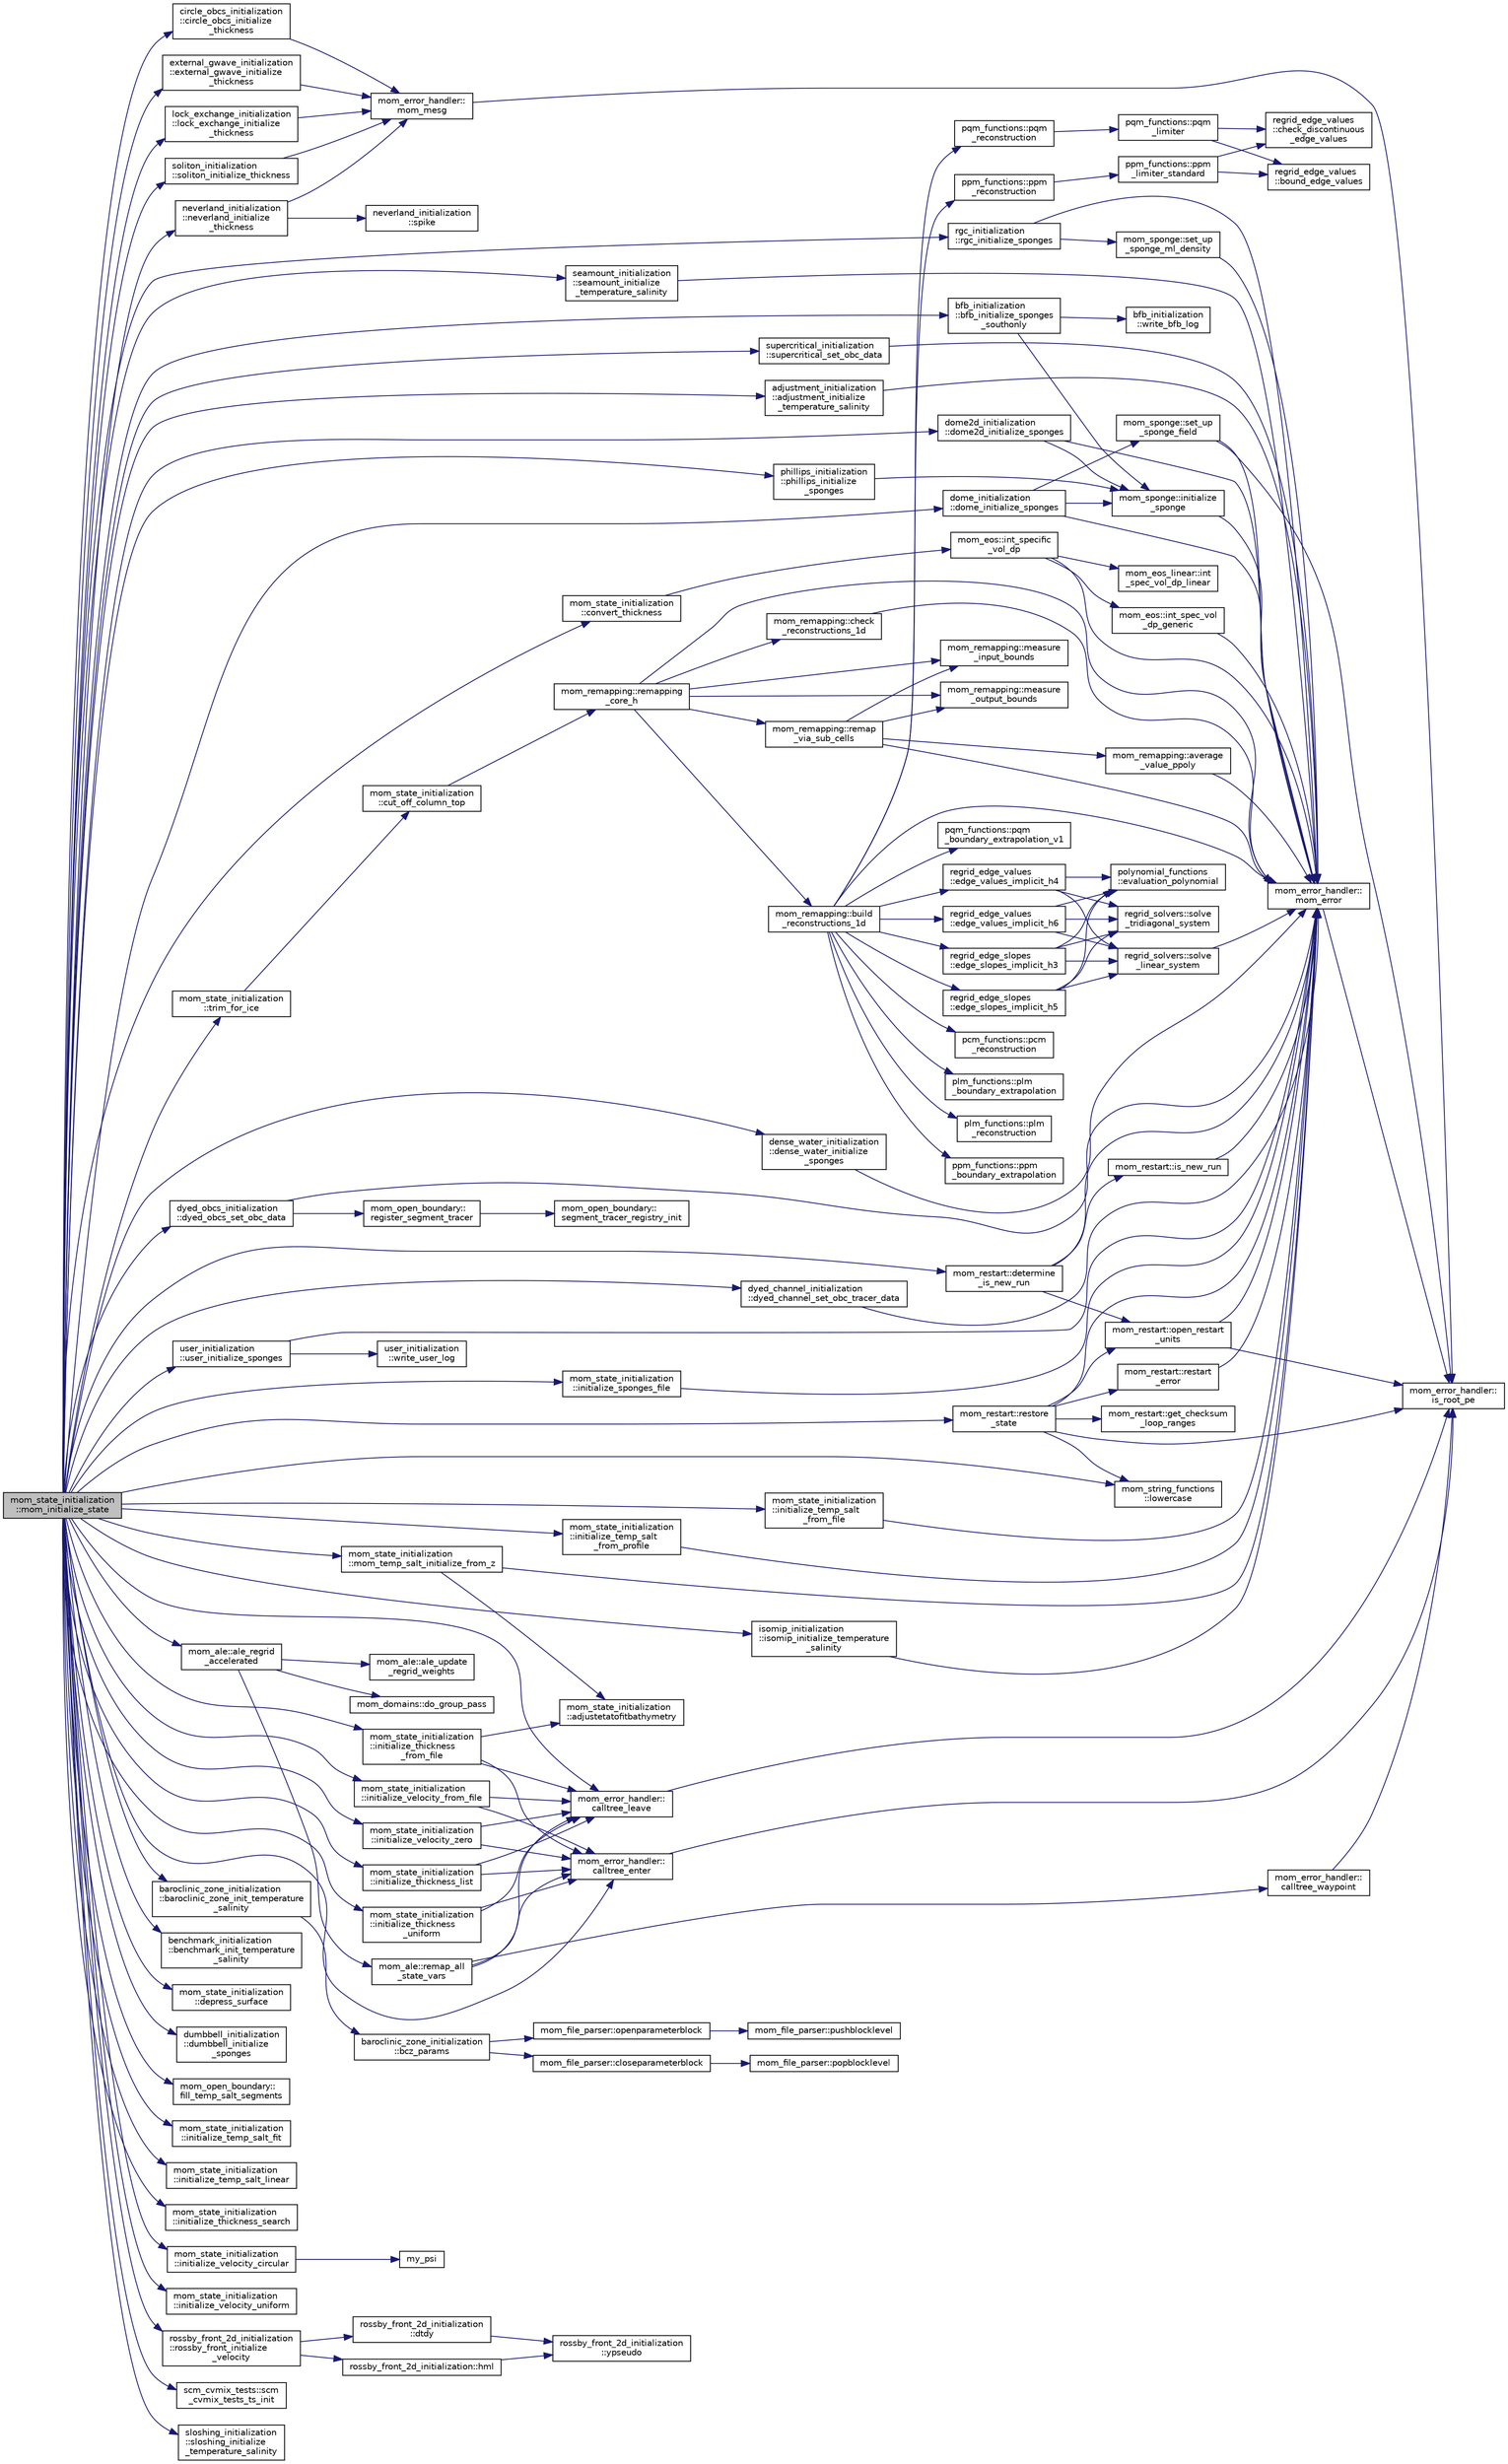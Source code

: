 digraph "mom_state_initialization::mom_initialize_state"
{
 // INTERACTIVE_SVG=YES
 // LATEX_PDF_SIZE
  edge [fontname="Helvetica",fontsize="10",labelfontname="Helvetica",labelfontsize="10"];
  node [fontname="Helvetica",fontsize="10",shape=record];
  rankdir="LR";
  Node1 [label="mom_state_initialization\l::mom_initialize_state",height=0.2,width=0.4,color="black", fillcolor="grey75", style="filled", fontcolor="black",tooltip="Initialize temporally evolving fields, either as initial conditions or by reading them from a restart..."];
  Node1 -> Node2 [color="midnightblue",fontsize="10",style="solid",fontname="Helvetica"];
  Node2 [label="adjustment_initialization\l::adjustment_initialize\l_temperature_salinity",height=0.2,width=0.4,color="black", fillcolor="white", style="filled",URL="$namespaceadjustment__initialization.html#ae0c61c50817df8ce7297d2b6904a5b10",tooltip="Initialization of temperature and salinity in the adjustment test case."];
  Node2 -> Node3 [color="midnightblue",fontsize="10",style="solid",fontname="Helvetica"];
  Node3 [label="mom_error_handler::\lmom_error",height=0.2,width=0.4,color="black", fillcolor="white", style="filled",URL="$namespacemom__error__handler.html#a460cfb79a06c29fc249952c2a3710d67",tooltip="This provides a convenient interface for writing an mpp_error message with run-time filter based on a..."];
  Node3 -> Node4 [color="midnightblue",fontsize="10",style="solid",fontname="Helvetica"];
  Node4 [label="mom_error_handler::\lis_root_pe",height=0.2,width=0.4,color="black", fillcolor="white", style="filled",URL="$namespacemom__error__handler.html#ad5f00a53059c72fe2332d1436c80ca71",tooltip="This returns .true. if the current PE is the root PE."];
  Node1 -> Node5 [color="midnightblue",fontsize="10",style="solid",fontname="Helvetica"];
  Node5 [label="mom_ale::ale_regrid\l_accelerated",height=0.2,width=0.4,color="black", fillcolor="white", style="filled",URL="$namespacemom__ale.html#aaa82975639f59d30c233567cd9ef19c7",tooltip="For a state-based coordinate, accelerate the process of regridding by repeatedly applying the grid ca..."];
  Node5 -> Node6 [color="midnightblue",fontsize="10",style="solid",fontname="Helvetica"];
  Node6 [label="mom_ale::ale_update\l_regrid_weights",height=0.2,width=0.4,color="black", fillcolor="white", style="filled",URL="$namespacemom__ale.html#aa892ad9bccb3137ea1f662b317be2611",tooltip="Updates the weights for time filtering the new grid generated in regridding."];
  Node5 -> Node7 [color="midnightblue",fontsize="10",style="solid",fontname="Helvetica"];
  Node7 [label="mom_domains::do_group_pass",height=0.2,width=0.4,color="black", fillcolor="white", style="filled",URL="$namespacemom__domains.html#aac3bc012a8c214cbd73bb00668ff165e",tooltip="do_group_pass carries out a group halo update."];
  Node5 -> Node8 [color="midnightblue",fontsize="10",style="solid",fontname="Helvetica"];
  Node8 [label="mom_ale::remap_all\l_state_vars",height=0.2,width=0.4,color="black", fillcolor="white", style="filled",URL="$namespacemom__ale.html#af95685cdfb7505b09300795da2336dbe",tooltip="This routine takes care of remapping all variable between the old and the new grids...."];
  Node8 -> Node9 [color="midnightblue",fontsize="10",style="solid",fontname="Helvetica"];
  Node9 [label="mom_error_handler::\lcalltree_enter",height=0.2,width=0.4,color="black", fillcolor="white", style="filled",URL="$namespacemom__error__handler.html#a9cda07a87815f0e5594066162b4345c3",tooltip="Writes a message about entering a subroutine if call tree reporting is active."];
  Node9 -> Node4 [color="midnightblue",fontsize="10",style="solid",fontname="Helvetica"];
  Node8 -> Node10 [color="midnightblue",fontsize="10",style="solid",fontname="Helvetica"];
  Node10 [label="mom_error_handler::\lcalltree_leave",height=0.2,width=0.4,color="black", fillcolor="white", style="filled",URL="$namespacemom__error__handler.html#a88ea67781e2ed9b73ab7eac8ea5e8578",tooltip="Writes a message about leaving a subroutine if call tree reporting is active."];
  Node10 -> Node4 [color="midnightblue",fontsize="10",style="solid",fontname="Helvetica"];
  Node8 -> Node11 [color="midnightblue",fontsize="10",style="solid",fontname="Helvetica"];
  Node11 [label="mom_error_handler::\lcalltree_waypoint",height=0.2,width=0.4,color="black", fillcolor="white", style="filled",URL="$namespacemom__error__handler.html#a34a02e601a60f03cb97a72fe25a32853",tooltip="Writes a message about reaching a milestone if call tree reporting is active."];
  Node11 -> Node4 [color="midnightblue",fontsize="10",style="solid",fontname="Helvetica"];
  Node1 -> Node12 [color="midnightblue",fontsize="10",style="solid",fontname="Helvetica"];
  Node12 [label="baroclinic_zone_initialization\l::baroclinic_zone_init_temperature\l_salinity",height=0.2,width=0.4,color="black", fillcolor="white", style="filled",URL="$namespacebaroclinic__zone__initialization.html#a00eea273e33b70e67bc8df9a5e2b8793",tooltip="Initialization of temperature and salinity with the baroclinic zone initial conditions."];
  Node12 -> Node13 [color="midnightblue",fontsize="10",style="solid",fontname="Helvetica"];
  Node13 [label="baroclinic_zone_initialization\l::bcz_params",height=0.2,width=0.4,color="black", fillcolor="white", style="filled",URL="$namespacebaroclinic__zone__initialization.html#ae61a49364522c0a98058b170932974dc",tooltip="Reads the parameters unique to this module."];
  Node13 -> Node14 [color="midnightblue",fontsize="10",style="solid",fontname="Helvetica"];
  Node14 [label="mom_file_parser::closeparameterblock",height=0.2,width=0.4,color="black", fillcolor="white", style="filled",URL="$namespacemom__file__parser.html#a0d01b9a66f5ac12b657c00f1295351bb",tooltip="Remove the lowest level of recursion from the active block name."];
  Node14 -> Node15 [color="midnightblue",fontsize="10",style="solid",fontname="Helvetica"];
  Node15 [label="mom_file_parser::popblocklevel",height=0.2,width=0.4,color="black", fillcolor="white", style="filled",URL="$namespacemom__file__parser.html#a73b11b969d303b1fc0ba5235c812fd05",tooltip="Truncates block name (shallower level of parameter block)"];
  Node13 -> Node16 [color="midnightblue",fontsize="10",style="solid",fontname="Helvetica"];
  Node16 [label="mom_file_parser::openparameterblock",height=0.2,width=0.4,color="black", fillcolor="white", style="filled",URL="$namespacemom__file__parser.html#a363628fcd8540de780ebeacf24012229",tooltip="Tags blockName onto the end of the active parameter block name."];
  Node16 -> Node17 [color="midnightblue",fontsize="10",style="solid",fontname="Helvetica"];
  Node17 [label="mom_file_parser::pushblocklevel",height=0.2,width=0.4,color="black", fillcolor="white", style="filled",URL="$namespacemom__file__parser.html#a58777b0faf747d59a793b4e238919dc6",tooltip="Extends block name (deeper level of parameter block)"];
  Node1 -> Node18 [color="midnightblue",fontsize="10",style="solid",fontname="Helvetica"];
  Node18 [label="benchmark_initialization\l::benchmark_init_temperature\l_salinity",height=0.2,width=0.4,color="black", fillcolor="white", style="filled",URL="$namespacebenchmark__initialization.html#a4a39d2e2cd61ba51e98a05369d7461fd",tooltip="Initializes layer temperatures and salinities for benchmark."];
  Node1 -> Node19 [color="midnightblue",fontsize="10",style="solid",fontname="Helvetica"];
  Node19 [label="bfb_initialization\l::bfb_initialize_sponges\l_southonly",height=0.2,width=0.4,color="black", fillcolor="white", style="filled",URL="$namespacebfb__initialization.html#af1bf4c8e60817f03359d3fd31aab5a90",tooltip="This subroutine sets up the sponges for the southern bouundary of the domain. Maximum damping occurs ..."];
  Node19 -> Node20 [color="midnightblue",fontsize="10",style="solid",fontname="Helvetica"];
  Node20 [label="mom_sponge::initialize\l_sponge",height=0.2,width=0.4,color="black", fillcolor="white", style="filled",URL="$namespacemom__sponge.html#a2c3c6a03d98c13221031af667b42428d",tooltip="This subroutine determines the number of points which are within sponges in this computational domain..."];
  Node20 -> Node3 [color="midnightblue",fontsize="10",style="solid",fontname="Helvetica"];
  Node19 -> Node21 [color="midnightblue",fontsize="10",style="solid",fontname="Helvetica"];
  Node21 [label="bfb_initialization\l::write_bfb_log",height=0.2,width=0.4,color="black", fillcolor="white", style="filled",URL="$namespacebfb__initialization.html#acf4641a95e7aa3b9953db2b04a627c97",tooltip="Write output about the parameter values being used."];
  Node1 -> Node9 [color="midnightblue",fontsize="10",style="solid",fontname="Helvetica"];
  Node1 -> Node10 [color="midnightblue",fontsize="10",style="solid",fontname="Helvetica"];
  Node1 -> Node22 [color="midnightblue",fontsize="10",style="solid",fontname="Helvetica"];
  Node22 [label="circle_obcs_initialization\l::circle_obcs_initialize\l_thickness",height=0.2,width=0.4,color="black", fillcolor="white", style="filled",URL="$namespacecircle__obcs__initialization.html#a2951fe882c40d4cfa45b299b10919101",tooltip="This subroutine initializes layer thicknesses for the circle_obcs experiment."];
  Node22 -> Node23 [color="midnightblue",fontsize="10",style="solid",fontname="Helvetica"];
  Node23 [label="mom_error_handler::\lmom_mesg",height=0.2,width=0.4,color="black", fillcolor="white", style="filled",URL="$namespacemom__error__handler.html#a1c462df7b61f1296407b4af51dfeceab",tooltip="This provides a convenient interface for writing an informative comment."];
  Node23 -> Node4 [color="midnightblue",fontsize="10",style="solid",fontname="Helvetica"];
  Node1 -> Node24 [color="midnightblue",fontsize="10",style="solid",fontname="Helvetica"];
  Node24 [label="mom_state_initialization\l::convert_thickness",height=0.2,width=0.4,color="black", fillcolor="white", style="filled",URL="$namespacemom__state__initialization.html#a9b4e1b8c587fb11f1ec78e7e30215913",tooltip="Converts thickness from geometric to pressure units."];
  Node24 -> Node25 [color="midnightblue",fontsize="10",style="solid",fontname="Helvetica"];
  Node25 [label="mom_eos::int_specific\l_vol_dp",height=0.2,width=0.4,color="black", fillcolor="white", style="filled",URL="$namespacemom__eos.html#a792633967cd29eb6155762b557f35959",tooltip="Calls the appropriate subroutine to alculate analytical and nearly-analytical integrals in pressure a..."];
  Node25 -> Node26 [color="midnightblue",fontsize="10",style="solid",fontname="Helvetica"];
  Node26 [label="mom_eos::int_spec_vol\l_dp_generic",height=0.2,width=0.4,color="black", fillcolor="white", style="filled",URL="$namespacemom__eos.html#a4f39721f1e17a9a94c5eba3e8fcf0fa3",tooltip="This subroutine calculates integrals of specific volume anomalies in pressure across layers,..."];
  Node26 -> Node3 [color="midnightblue",fontsize="10",style="solid",fontname="Helvetica"];
  Node25 -> Node27 [color="midnightblue",fontsize="10",style="solid",fontname="Helvetica"];
  Node27 [label="mom_eos_linear::int\l_spec_vol_dp_linear",height=0.2,width=0.4,color="black", fillcolor="white", style="filled",URL="$namespacemom__eos__linear.html#ac9a31e315e6cb02f8f270de7c877f688",tooltip="Calculates analytical and nearly-analytical integrals in pressure across layers of geopotential anoma..."];
  Node25 -> Node3 [color="midnightblue",fontsize="10",style="solid",fontname="Helvetica"];
  Node1 -> Node28 [color="midnightblue",fontsize="10",style="solid",fontname="Helvetica"];
  Node28 [label="dense_water_initialization\l::dense_water_initialize\l_sponges",height=0.2,width=0.4,color="black", fillcolor="white", style="filled",URL="$namespacedense__water__initialization.html#ad2b426d6c4abc03ad3adf965cb9cf7f0",tooltip="Initialize the restoring sponges for the dense water experiment."];
  Node28 -> Node3 [color="midnightblue",fontsize="10",style="solid",fontname="Helvetica"];
  Node1 -> Node29 [color="midnightblue",fontsize="10",style="solid",fontname="Helvetica"];
  Node29 [label="mom_state_initialization\l::depress_surface",height=0.2,width=0.4,color="black", fillcolor="white", style="filled",URL="$namespacemom__state__initialization.html#aad295781ac5adccf3a80e2323ce77905",tooltip="Depress the sea-surface based on an initial condition file."];
  Node1 -> Node30 [color="midnightblue",fontsize="10",style="solid",fontname="Helvetica"];
  Node30 [label="mom_restart::determine\l_is_new_run",height=0.2,width=0.4,color="black", fillcolor="white", style="filled",URL="$namespacemom__restart.html#aa0656a2a04e437574054ef3411aeee8c",tooltip="determine_is_new_run determines from the value of filename and the existence automatically named rest..."];
  Node30 -> Node31 [color="midnightblue",fontsize="10",style="solid",fontname="Helvetica"];
  Node31 [label="mom_restart::is_new_run",height=0.2,width=0.4,color="black", fillcolor="white", style="filled",URL="$namespacemom__restart.html#a39d14aecb41df2cc730035cca8467f69",tooltip="is_new_run returns whether this is going to be a new run based on the information stored in CS by a p..."];
  Node31 -> Node3 [color="midnightblue",fontsize="10",style="solid",fontname="Helvetica"];
  Node30 -> Node3 [color="midnightblue",fontsize="10",style="solid",fontname="Helvetica"];
  Node30 -> Node32 [color="midnightblue",fontsize="10",style="solid",fontname="Helvetica"];
  Node32 [label="mom_restart::open_restart\l_units",height=0.2,width=0.4,color="black", fillcolor="white", style="filled",URL="$namespacemom__restart.html#aa4e2dbb538be7a86468409131316da96",tooltip="open_restart_units determines the number of existing restart files and optionally opens them and retu..."];
  Node32 -> Node4 [color="midnightblue",fontsize="10",style="solid",fontname="Helvetica"];
  Node32 -> Node3 [color="midnightblue",fontsize="10",style="solid",fontname="Helvetica"];
  Node1 -> Node33 [color="midnightblue",fontsize="10",style="solid",fontname="Helvetica"];
  Node33 [label="dome2d_initialization\l::dome2d_initialize_sponges",height=0.2,width=0.4,color="black", fillcolor="white", style="filled",URL="$namespacedome2d__initialization.html#ab0df2b602fe1c83baa66ba03cc2c6dd4",tooltip="Set up sponges in 2d DOME configuration."];
  Node33 -> Node20 [color="midnightblue",fontsize="10",style="solid",fontname="Helvetica"];
  Node33 -> Node3 [color="midnightblue",fontsize="10",style="solid",fontname="Helvetica"];
  Node1 -> Node34 [color="midnightblue",fontsize="10",style="solid",fontname="Helvetica"];
  Node34 [label="dome_initialization\l::dome_initialize_sponges",height=0.2,width=0.4,color="black", fillcolor="white", style="filled",URL="$namespacedome__initialization.html#a41b5a1805fffbbcbdce1ac7bfc7623f1",tooltip="This subroutine sets the inverse restoration time (Idamp), and ! the values towards which the interfa..."];
  Node34 -> Node20 [color="midnightblue",fontsize="10",style="solid",fontname="Helvetica"];
  Node34 -> Node3 [color="midnightblue",fontsize="10",style="solid",fontname="Helvetica"];
  Node34 -> Node35 [color="midnightblue",fontsize="10",style="solid",fontname="Helvetica"];
  Node35 [label="mom_sponge::set_up\l_sponge_field",height=0.2,width=0.4,color="black", fillcolor="white", style="filled",URL="$namespacemom__sponge.html#af3da4a8b352c4130919d7bfedf1a5a3e",tooltip="This subroutine stores the reference profile for the variable whose address is given by f_ptr...."];
  Node35 -> Node4 [color="midnightblue",fontsize="10",style="solid",fontname="Helvetica"];
  Node35 -> Node3 [color="midnightblue",fontsize="10",style="solid",fontname="Helvetica"];
  Node1 -> Node36 [color="midnightblue",fontsize="10",style="solid",fontname="Helvetica"];
  Node36 [label="dumbbell_initialization\l::dumbbell_initialize\l_sponges",height=0.2,width=0.4,color="black", fillcolor="white", style="filled",URL="$namespacedumbbell__initialization.html#a13361a11ddf3cb55689b7899f281c273",tooltip="Initialize the restoring sponges for the dumbbell test case."];
  Node1 -> Node37 [color="midnightblue",fontsize="10",style="solid",fontname="Helvetica"];
  Node37 [label="dyed_channel_initialization\l::dyed_channel_set_obc_tracer_data",height=0.2,width=0.4,color="black", fillcolor="white", style="filled",URL="$namespacedyed__channel__initialization.html#a61f1363b7fcad22750a7cea035aada98",tooltip="This subroutine sets the dye and flow properties at open boundary conditions."];
  Node37 -> Node3 [color="midnightblue",fontsize="10",style="solid",fontname="Helvetica"];
  Node1 -> Node38 [color="midnightblue",fontsize="10",style="solid",fontname="Helvetica"];
  Node38 [label="dyed_obcs_initialization\l::dyed_obcs_set_obc_data",height=0.2,width=0.4,color="black", fillcolor="white", style="filled",URL="$namespacedyed__obcs__initialization.html#a46b0e1f06662e2a74b9912114ed0ebcb",tooltip="This subroutine sets the dye properties at open boundary conditions."];
  Node38 -> Node3 [color="midnightblue",fontsize="10",style="solid",fontname="Helvetica"];
  Node38 -> Node39 [color="midnightblue",fontsize="10",style="solid",fontname="Helvetica"];
  Node39 [label="mom_open_boundary::\lregister_segment_tracer",height=0.2,width=0.4,color="black", fillcolor="white", style="filled",URL="$namespacemom__open__boundary.html#a5d5843dd1a4e1475f69b5eb2c5b0197d",tooltip=" "];
  Node39 -> Node40 [color="midnightblue",fontsize="10",style="solid",fontname="Helvetica"];
  Node40 [label="mom_open_boundary::\lsegment_tracer_registry_init",height=0.2,width=0.4,color="black", fillcolor="white", style="filled",URL="$namespacemom__open__boundary.html#adcd9637c6cc17658fe064ce1dc1011bf",tooltip="Initialize the segment tracer registry."];
  Node1 -> Node41 [color="midnightblue",fontsize="10",style="solid",fontname="Helvetica"];
  Node41 [label="external_gwave_initialization\l::external_gwave_initialize\l_thickness",height=0.2,width=0.4,color="black", fillcolor="white", style="filled",URL="$namespaceexternal__gwave__initialization.html#aaa8bba3407dfd79a11a3b2454656be44",tooltip="This subroutine initializes layer thicknesses for the external_gwave experiment."];
  Node41 -> Node23 [color="midnightblue",fontsize="10",style="solid",fontname="Helvetica"];
  Node1 -> Node42 [color="midnightblue",fontsize="10",style="solid",fontname="Helvetica"];
  Node42 [label="mom_open_boundary::\lfill_temp_salt_segments",height=0.2,width=0.4,color="black", fillcolor="white", style="filled",URL="$namespacemom__open__boundary.html#a70d8b2b93599effe185abbc5a586b35c",tooltip=" "];
  Node1 -> Node43 [color="midnightblue",fontsize="10",style="solid",fontname="Helvetica"];
  Node43 [label="mom_state_initialization\l::initialize_sponges_file",height=0.2,width=0.4,color="black", fillcolor="white", style="filled",URL="$namespacemom__state__initialization.html#afb5530c08b110dcc964d20dc71fc1f9a",tooltip="This subroutine sets the inverse restoration time (Idamp), and the values towards which the interface..."];
  Node43 -> Node3 [color="midnightblue",fontsize="10",style="solid",fontname="Helvetica"];
  Node1 -> Node44 [color="midnightblue",fontsize="10",style="solid",fontname="Helvetica"];
  Node44 [label="mom_state_initialization\l::initialize_temp_salt_fit",height=0.2,width=0.4,color="black", fillcolor="white", style="filled",URL="$namespacemom__state__initialization.html#a87e48fb8f88b20cfbf32a7e50b5394c4",tooltip="Initializes temperature and salinity by fitting to density."];
  Node1 -> Node45 [color="midnightblue",fontsize="10",style="solid",fontname="Helvetica"];
  Node45 [label="mom_state_initialization\l::initialize_temp_salt\l_from_file",height=0.2,width=0.4,color="black", fillcolor="white", style="filled",URL="$namespacemom__state__initialization.html#a706c24ba7b8a344152ea0d3da051ceb5",tooltip="Initializes temperature and salinity from file."];
  Node45 -> Node3 [color="midnightblue",fontsize="10",style="solid",fontname="Helvetica"];
  Node1 -> Node46 [color="midnightblue",fontsize="10",style="solid",fontname="Helvetica"];
  Node46 [label="mom_state_initialization\l::initialize_temp_salt\l_from_profile",height=0.2,width=0.4,color="black", fillcolor="white", style="filled",URL="$namespacemom__state__initialization.html#a7d627f0ef1dc66acc764a40fd662a758",tooltip="Initializes temperature and salinity from a 1D profile."];
  Node46 -> Node3 [color="midnightblue",fontsize="10",style="solid",fontname="Helvetica"];
  Node1 -> Node47 [color="midnightblue",fontsize="10",style="solid",fontname="Helvetica"];
  Node47 [label="mom_state_initialization\l::initialize_temp_salt_linear",height=0.2,width=0.4,color="black", fillcolor="white", style="filled",URL="$namespacemom__state__initialization.html#a0793ab167463a3bb45114f57cf018a40",tooltip="Initializes T and S with linear profiles according to reference surface layer salinity and temperatur..."];
  Node1 -> Node48 [color="midnightblue",fontsize="10",style="solid",fontname="Helvetica"];
  Node48 [label="mom_state_initialization\l::initialize_thickness\l_from_file",height=0.2,width=0.4,color="black", fillcolor="white", style="filled",URL="$namespacemom__state__initialization.html#a847ac374f69c4777e3e49a5ebdcebf43",tooltip="Reads the layer thicknesses or interface heights from a file."];
  Node48 -> Node49 [color="midnightblue",fontsize="10",style="solid",fontname="Helvetica"];
  Node49 [label="mom_state_initialization\l::adjustetatofitbathymetry",height=0.2,width=0.4,color="black", fillcolor="white", style="filled",URL="$namespacemom__state__initialization.html#a59cb36440a4ef993c4c98170e52a775f",tooltip="Adjust interface heights to fit the bathymetry and diagnose layer thickness."];
  Node48 -> Node9 [color="midnightblue",fontsize="10",style="solid",fontname="Helvetica"];
  Node48 -> Node10 [color="midnightblue",fontsize="10",style="solid",fontname="Helvetica"];
  Node1 -> Node50 [color="midnightblue",fontsize="10",style="solid",fontname="Helvetica"];
  Node50 [label="mom_state_initialization\l::initialize_thickness_list",height=0.2,width=0.4,color="black", fillcolor="white", style="filled",URL="$namespacemom__state__initialization.html#ade07252728855ac18a50b547f0cb16f7",tooltip="Initialize thickness from a 1D list."];
  Node50 -> Node9 [color="midnightblue",fontsize="10",style="solid",fontname="Helvetica"];
  Node50 -> Node10 [color="midnightblue",fontsize="10",style="solid",fontname="Helvetica"];
  Node1 -> Node51 [color="midnightblue",fontsize="10",style="solid",fontname="Helvetica"];
  Node51 [label="mom_state_initialization\l::initialize_thickness_search",height=0.2,width=0.4,color="black", fillcolor="white", style="filled",URL="$namespacemom__state__initialization.html#a1752fe7b4c2a9878165f5ae77201cd30",tooltip="Search density space for location of layers (not implemented!)"];
  Node1 -> Node52 [color="midnightblue",fontsize="10",style="solid",fontname="Helvetica"];
  Node52 [label="mom_state_initialization\l::initialize_thickness\l_uniform",height=0.2,width=0.4,color="black", fillcolor="white", style="filled",URL="$namespacemom__state__initialization.html#a06f7a21e110b80140439dedccaf4fa1c",tooltip="Initializes thickness to be uniform."];
  Node52 -> Node9 [color="midnightblue",fontsize="10",style="solid",fontname="Helvetica"];
  Node52 -> Node10 [color="midnightblue",fontsize="10",style="solid",fontname="Helvetica"];
  Node1 -> Node53 [color="midnightblue",fontsize="10",style="solid",fontname="Helvetica"];
  Node53 [label="mom_state_initialization\l::initialize_velocity_circular",height=0.2,width=0.4,color="black", fillcolor="white", style="filled",URL="$namespacemom__state__initialization.html#a31cf431d9c7cf6351b13e733a43050b9",tooltip="Sets the initial velocity components to be circular with no flow at edges of domain and center."];
  Node53 -> Node54 [color="midnightblue",fontsize="10",style="solid",fontname="Helvetica"];
  Node54 [label="my_psi",height=0.2,width=0.4,color="black", fillcolor="white", style="filled",URL="$MOM__state__initialization_8F90.html#a2156cd3a64fba763c9841cd587f10ea8",tooltip="Returns the value of a circular stream function at (ig,jg)"];
  Node1 -> Node55 [color="midnightblue",fontsize="10",style="solid",fontname="Helvetica"];
  Node55 [label="mom_state_initialization\l::initialize_velocity_from_file",height=0.2,width=0.4,color="black", fillcolor="white", style="filled",URL="$namespacemom__state__initialization.html#ae2b1b3bb5314096758090a074e552181",tooltip="Initialize horizontal velocity components from file."];
  Node55 -> Node9 [color="midnightblue",fontsize="10",style="solid",fontname="Helvetica"];
  Node55 -> Node10 [color="midnightblue",fontsize="10",style="solid",fontname="Helvetica"];
  Node1 -> Node56 [color="midnightblue",fontsize="10",style="solid",fontname="Helvetica"];
  Node56 [label="mom_state_initialization\l::initialize_velocity_uniform",height=0.2,width=0.4,color="black", fillcolor="white", style="filled",URL="$namespacemom__state__initialization.html#a066c9ee574ec6649c2fed6529fc3d4f7",tooltip="Sets the initial velocity components to uniform."];
  Node1 -> Node57 [color="midnightblue",fontsize="10",style="solid",fontname="Helvetica"];
  Node57 [label="mom_state_initialization\l::initialize_velocity_zero",height=0.2,width=0.4,color="black", fillcolor="white", style="filled",URL="$namespacemom__state__initialization.html#a1de6eb1d89deb76196b2876c8982a956",tooltip="Initialize horizontal velocity components to zero."];
  Node57 -> Node9 [color="midnightblue",fontsize="10",style="solid",fontname="Helvetica"];
  Node57 -> Node10 [color="midnightblue",fontsize="10",style="solid",fontname="Helvetica"];
  Node1 -> Node58 [color="midnightblue",fontsize="10",style="solid",fontname="Helvetica"];
  Node58 [label="isomip_initialization\l::isomip_initialize_temperature\l_salinity",height=0.2,width=0.4,color="black", fillcolor="white", style="filled",URL="$namespaceisomip__initialization.html#a6c7f2c438e5591b225d437a24386b6d5",tooltip="Initial values for temperature and salinity."];
  Node58 -> Node3 [color="midnightblue",fontsize="10",style="solid",fontname="Helvetica"];
  Node1 -> Node59 [color="midnightblue",fontsize="10",style="solid",fontname="Helvetica"];
  Node59 [label="lock_exchange_initialization\l::lock_exchange_initialize\l_thickness",height=0.2,width=0.4,color="black", fillcolor="white", style="filled",URL="$namespacelock__exchange__initialization.html#a031749f6391fa3a8e517889e96ad6115",tooltip="This subroutine initializes layer thicknesses for the lock_exchange experiment."];
  Node59 -> Node23 [color="midnightblue",fontsize="10",style="solid",fontname="Helvetica"];
  Node1 -> Node60 [color="midnightblue",fontsize="10",style="solid",fontname="Helvetica"];
  Node60 [label="mom_string_functions\l::lowercase",height=0.2,width=0.4,color="black", fillcolor="white", style="filled",URL="$namespacemom__string__functions.html#a4d76e9e8c2cd53f210b02006924a9212",tooltip="Return a string in which all uppercase letters have been replaced by their lowercase counterparts."];
  Node1 -> Node61 [color="midnightblue",fontsize="10",style="solid",fontname="Helvetica"];
  Node61 [label="mom_state_initialization\l::mom_temp_salt_initialize_from_z",height=0.2,width=0.4,color="black", fillcolor="white", style="filled",URL="$namespacemom__state__initialization.html#a4b1a2ab2ba01da2b898f5e65ebc30c9d",tooltip="This subroutine determines the isopycnal or other coordinate interfaces and layer potential temperatu..."];
  Node61 -> Node49 [color="midnightblue",fontsize="10",style="solid",fontname="Helvetica"];
  Node61 -> Node3 [color="midnightblue",fontsize="10",style="solid",fontname="Helvetica"];
  Node1 -> Node62 [color="midnightblue",fontsize="10",style="solid",fontname="Helvetica"];
  Node62 [label="neverland_initialization\l::neverland_initialize\l_thickness",height=0.2,width=0.4,color="black", fillcolor="white", style="filled",URL="$namespaceneverland__initialization.html#abadd40d43fb7ecfcafa32fecfc21bdbb",tooltip="This subroutine initializes layer thicknesses for the Neverland test case, by finding the depths of i..."];
  Node62 -> Node23 [color="midnightblue",fontsize="10",style="solid",fontname="Helvetica"];
  Node62 -> Node63 [color="midnightblue",fontsize="10",style="solid",fontname="Helvetica"];
  Node63 [label="neverland_initialization\l::spike",height=0.2,width=0.4,color="black", fillcolor="white", style="filled",URL="$namespaceneverland__initialization.html#ac08a73f9f287ed5a927c681ae585c122",tooltip="Returns the value of a sin-spike function evaluated at x/L."];
  Node1 -> Node64 [color="midnightblue",fontsize="10",style="solid",fontname="Helvetica"];
  Node64 [label="phillips_initialization\l::phillips_initialize\l_sponges",height=0.2,width=0.4,color="black", fillcolor="white", style="filled",URL="$namespacephillips__initialization.html#ac1b07586a1ded5ee253cba3c67d0249a",tooltip="Sets up the the inverse restoration time (Idamp), and the values towards which the interface heights ..."];
  Node64 -> Node20 [color="midnightblue",fontsize="10",style="solid",fontname="Helvetica"];
  Node1 -> Node65 [color="midnightblue",fontsize="10",style="solid",fontname="Helvetica"];
  Node65 [label="mom_restart::restore\l_state",height=0.2,width=0.4,color="black", fillcolor="white", style="filled",URL="$namespacemom__restart.html#aec60d8a437fc858db4a020f9985b449d",tooltip="restore_state reads the model state from previously generated files. All restart variables are read f..."];
  Node65 -> Node66 [color="midnightblue",fontsize="10",style="solid",fontname="Helvetica"];
  Node66 [label="mom_restart::get_checksum\l_loop_ranges",height=0.2,width=0.4,color="black", fillcolor="white", style="filled",URL="$namespacemom__restart.html#ac31159d0fec067a0a07ac1ac44a5ff8e",tooltip="Return bounds for computing checksums to store in restart files."];
  Node65 -> Node4 [color="midnightblue",fontsize="10",style="solid",fontname="Helvetica"];
  Node65 -> Node60 [color="midnightblue",fontsize="10",style="solid",fontname="Helvetica"];
  Node65 -> Node3 [color="midnightblue",fontsize="10",style="solid",fontname="Helvetica"];
  Node65 -> Node32 [color="midnightblue",fontsize="10",style="solid",fontname="Helvetica"];
  Node65 -> Node67 [color="midnightblue",fontsize="10",style="solid",fontname="Helvetica"];
  Node67 [label="mom_restart::restart\l_error",height=0.2,width=0.4,color="black", fillcolor="white", style="filled",URL="$namespacemom__restart.html#a4b143fb18dab7c0825e426fbf9532623",tooltip=" "];
  Node67 -> Node3 [color="midnightblue",fontsize="10",style="solid",fontname="Helvetica"];
  Node1 -> Node68 [color="midnightblue",fontsize="10",style="solid",fontname="Helvetica"];
  Node68 [label="rgc_initialization\l::rgc_initialize_sponges",height=0.2,width=0.4,color="black", fillcolor="white", style="filled",URL="$namespacergc__initialization.html#a70f26304c4d268537f9fa9bacc291f51",tooltip="Sets up the the inverse restoration time (Idamp), and."];
  Node68 -> Node3 [color="midnightblue",fontsize="10",style="solid",fontname="Helvetica"];
  Node68 -> Node69 [color="midnightblue",fontsize="10",style="solid",fontname="Helvetica"];
  Node69 [label="mom_sponge::set_up\l_sponge_ml_density",height=0.2,width=0.4,color="black", fillcolor="white", style="filled",URL="$namespacemom__sponge.html#ac5a144fffdfc612c6e3de802261cc85c",tooltip="This subroutine stores the reference value for mixed layer density. It is handled differently from ot..."];
  Node69 -> Node3 [color="midnightblue",fontsize="10",style="solid",fontname="Helvetica"];
  Node1 -> Node70 [color="midnightblue",fontsize="10",style="solid",fontname="Helvetica"];
  Node70 [label="rossby_front_2d_initialization\l::rossby_front_initialize\l_velocity",height=0.2,width=0.4,color="black", fillcolor="white", style="filled",URL="$namespacerossby__front__2d__initialization.html#a4cdf99efb62134cf4ee9b3dac0b72205",tooltip="Initialization of u and v in the Rossby front test."];
  Node70 -> Node71 [color="midnightblue",fontsize="10",style="solid",fontname="Helvetica"];
  Node71 [label="rossby_front_2d_initialization\l::dtdy",height=0.2,width=0.4,color="black", fillcolor="white", style="filled",URL="$namespacerossby__front__2d__initialization.html#a587a5f5c3f4694558d3d5206840ccab2",tooltip="Analytic prescription of mixed layer temperature gradient in 2d Rossby front test."];
  Node71 -> Node72 [color="midnightblue",fontsize="10",style="solid",fontname="Helvetica"];
  Node72 [label="rossby_front_2d_initialization\l::ypseudo",height=0.2,width=0.4,color="black", fillcolor="white", style="filled",URL="$namespacerossby__front__2d__initialization.html#a15a0b752df24fbae7deabe844a418239",tooltip="Pseudo coordinate across domain used by Hml() and dTdy() returns a coordinate from -PI/2 ...."];
  Node70 -> Node73 [color="midnightblue",fontsize="10",style="solid",fontname="Helvetica"];
  Node73 [label="rossby_front_2d_initialization::hml",height=0.2,width=0.4,color="black", fillcolor="white", style="filled",URL="$namespacerossby__front__2d__initialization.html#aa10adb0378184432ecaa78eb339c6c5a",tooltip="Analytic prescription of mixed layer depth in 2d Rossby front test, in the same units as Gmax_depth."];
  Node73 -> Node72 [color="midnightblue",fontsize="10",style="solid",fontname="Helvetica"];
  Node1 -> Node74 [color="midnightblue",fontsize="10",style="solid",fontname="Helvetica"];
  Node74 [label="scm_cvmix_tests::scm\l_cvmix_tests_ts_init",height=0.2,width=0.4,color="black", fillcolor="white", style="filled",URL="$namespacescm__cvmix__tests.html#ab4cadfaab1d9da76d9777d190040c93f",tooltip="Initializes temperature and salinity for the SCM CVMix test example."];
  Node1 -> Node75 [color="midnightblue",fontsize="10",style="solid",fontname="Helvetica"];
  Node75 [label="seamount_initialization\l::seamount_initialize\l_temperature_salinity",height=0.2,width=0.4,color="black", fillcolor="white", style="filled",URL="$namespaceseamount__initialization.html#a93a0127708fa1ff76da93c2acf1af20c",tooltip="Initial values for temperature and salinity."];
  Node75 -> Node3 [color="midnightblue",fontsize="10",style="solid",fontname="Helvetica"];
  Node1 -> Node76 [color="midnightblue",fontsize="10",style="solid",fontname="Helvetica"];
  Node76 [label="sloshing_initialization\l::sloshing_initialize\l_temperature_salinity",height=0.2,width=0.4,color="black", fillcolor="white", style="filled",URL="$namespacesloshing__initialization.html#a7806e9a52f01ac49906e7285e2c2bb3b",tooltip="Initialization of temperature and salinity."];
  Node1 -> Node77 [color="midnightblue",fontsize="10",style="solid",fontname="Helvetica"];
  Node77 [label="soliton_initialization\l::soliton_initialize_thickness",height=0.2,width=0.4,color="black", fillcolor="white", style="filled",URL="$namespacesoliton__initialization.html#aafb0cddd1b46af87cc7dcb5e08c58fa3",tooltip="Initialization of thicknesses in Equatorial Rossby soliton test."];
  Node77 -> Node23 [color="midnightblue",fontsize="10",style="solid",fontname="Helvetica"];
  Node1 -> Node78 [color="midnightblue",fontsize="10",style="solid",fontname="Helvetica"];
  Node78 [label="supercritical_initialization\l::supercritical_set_obc_data",height=0.2,width=0.4,color="black", fillcolor="white", style="filled",URL="$namespacesupercritical__initialization.html#a7c17fa62db2775d3958b2c9661731c2c",tooltip="This subroutine sets the properties of flow at open boundary conditions."];
  Node78 -> Node3 [color="midnightblue",fontsize="10",style="solid",fontname="Helvetica"];
  Node1 -> Node79 [color="midnightblue",fontsize="10",style="solid",fontname="Helvetica"];
  Node79 [label="mom_state_initialization\l::trim_for_ice",height=0.2,width=0.4,color="black", fillcolor="white", style="filled",URL="$namespacemom__state__initialization.html#abbe8ee99793eae86251739a8a1bf572f",tooltip="Adjust the layer thicknesses by cutting away the top of each model column at the depth where the hydr..."];
  Node79 -> Node80 [color="midnightblue",fontsize="10",style="solid",fontname="Helvetica"];
  Node80 [label="mom_state_initialization\l::cut_off_column_top",height=0.2,width=0.4,color="black", fillcolor="white", style="filled",URL="$namespacemom__state__initialization.html#a69c6f01824f00611082b6d5f1b6ca738",tooltip="Adjust the layer thicknesses by removing the top of the water column above the depth where the hydros..."];
  Node80 -> Node81 [color="midnightblue",fontsize="10",style="solid",fontname="Helvetica"];
  Node81 [label="mom_remapping::remapping\l_core_h",height=0.2,width=0.4,color="black", fillcolor="white", style="filled",URL="$namespacemom__remapping.html#abe4a1d5b1b9f26063a5e4aba5be0b0a5",tooltip="Remaps column of values u0 on grid h0 to grid h1 assuming the top edge is aligned."];
  Node81 -> Node82 [color="midnightblue",fontsize="10",style="solid",fontname="Helvetica"];
  Node82 [label="mom_remapping::build\l_reconstructions_1d",height=0.2,width=0.4,color="black", fillcolor="white", style="filled",URL="$namespacemom__remapping.html#a5bb0006054c9fa4522783aa3f1f500d5",tooltip="Creates polynomial reconstructions of u0 on the source grid h0."];
  Node82 -> Node83 [color="midnightblue",fontsize="10",style="solid",fontname="Helvetica"];
  Node83 [label="regrid_edge_slopes\l::edge_slopes_implicit_h3",height=0.2,width=0.4,color="black", fillcolor="white", style="filled",URL="$namespaceregrid__edge__slopes.html#a6996158dd53ef77642a39638c49be870",tooltip="Compute ih4 edge slopes (implicit third order accurate) in the same units as h."];
  Node83 -> Node84 [color="midnightblue",fontsize="10",style="solid",fontname="Helvetica"];
  Node84 [label="polynomial_functions\l::evaluation_polynomial",height=0.2,width=0.4,color="black", fillcolor="white", style="filled",URL="$namespacepolynomial__functions.html#adb2b5d18db527314545e8e21638a2872",tooltip="Pointwise evaluation of a polynomial at x."];
  Node83 -> Node85 [color="midnightblue",fontsize="10",style="solid",fontname="Helvetica"];
  Node85 [label="regrid_solvers::solve\l_linear_system",height=0.2,width=0.4,color="black", fillcolor="white", style="filled",URL="$namespaceregrid__solvers.html#a8130a338b59de62b00f68da4204568ad",tooltip="Solve the linear system AX = B by Gaussian elimination."];
  Node85 -> Node3 [color="midnightblue",fontsize="10",style="solid",fontname="Helvetica"];
  Node83 -> Node86 [color="midnightblue",fontsize="10",style="solid",fontname="Helvetica"];
  Node86 [label="regrid_solvers::solve\l_tridiagonal_system",height=0.2,width=0.4,color="black", fillcolor="white", style="filled",URL="$namespaceregrid__solvers.html#a0d5c3cff8f31429b0a2c6d267e8b345d",tooltip="Solve the tridiagonal system AX = B."];
  Node82 -> Node87 [color="midnightblue",fontsize="10",style="solid",fontname="Helvetica"];
  Node87 [label="regrid_edge_slopes\l::edge_slopes_implicit_h5",height=0.2,width=0.4,color="black", fillcolor="white", style="filled",URL="$namespaceregrid__edge__slopes.html#a8857628ba4234d17cc8a596515f80aa9",tooltip="Compute ih5 edge values (implicit fifth order accurate)"];
  Node87 -> Node84 [color="midnightblue",fontsize="10",style="solid",fontname="Helvetica"];
  Node87 -> Node85 [color="midnightblue",fontsize="10",style="solid",fontname="Helvetica"];
  Node87 -> Node86 [color="midnightblue",fontsize="10",style="solid",fontname="Helvetica"];
  Node82 -> Node88 [color="midnightblue",fontsize="10",style="solid",fontname="Helvetica"];
  Node88 [label="regrid_edge_values\l::edge_values_implicit_h4",height=0.2,width=0.4,color="black", fillcolor="white", style="filled",URL="$namespaceregrid__edge__values.html#abc05850b69a03244cd7e04e74c48ac92",tooltip="Compute ih4 edge values (implicit fourth order accurate) in the same units as h."];
  Node88 -> Node84 [color="midnightblue",fontsize="10",style="solid",fontname="Helvetica"];
  Node88 -> Node85 [color="midnightblue",fontsize="10",style="solid",fontname="Helvetica"];
  Node88 -> Node86 [color="midnightblue",fontsize="10",style="solid",fontname="Helvetica"];
  Node82 -> Node89 [color="midnightblue",fontsize="10",style="solid",fontname="Helvetica"];
  Node89 [label="regrid_edge_values\l::edge_values_implicit_h6",height=0.2,width=0.4,color="black", fillcolor="white", style="filled",URL="$namespaceregrid__edge__values.html#ac0bb9fda830d4c93dbebbce14315c222",tooltip="Compute ih6 edge values (implicit sixth order accurate) in the same units as h."];
  Node89 -> Node84 [color="midnightblue",fontsize="10",style="solid",fontname="Helvetica"];
  Node89 -> Node85 [color="midnightblue",fontsize="10",style="solid",fontname="Helvetica"];
  Node89 -> Node86 [color="midnightblue",fontsize="10",style="solid",fontname="Helvetica"];
  Node82 -> Node3 [color="midnightblue",fontsize="10",style="solid",fontname="Helvetica"];
  Node82 -> Node90 [color="midnightblue",fontsize="10",style="solid",fontname="Helvetica"];
  Node90 [label="pcm_functions::pcm\l_reconstruction",height=0.2,width=0.4,color="black", fillcolor="white", style="filled",URL="$namespacepcm__functions.html#acdb73aa523daabff83b15ce04492d70a",tooltip="Reconstruction by constant polynomials within each cell. There is nothing to do but this routine is p..."];
  Node82 -> Node91 [color="midnightblue",fontsize="10",style="solid",fontname="Helvetica"];
  Node91 [label="plm_functions::plm\l_boundary_extrapolation",height=0.2,width=0.4,color="black", fillcolor="white", style="filled",URL="$namespaceplm__functions.html#a7e6d6acb77747f967174265a1bf45784",tooltip="Reconstruction by linear polynomials within boundary cells."];
  Node82 -> Node92 [color="midnightblue",fontsize="10",style="solid",fontname="Helvetica"];
  Node92 [label="plm_functions::plm\l_reconstruction",height=0.2,width=0.4,color="black", fillcolor="white", style="filled",URL="$namespaceplm__functions.html#afc5335533d6ae9896bf0d869fa5a25e9",tooltip="Reconstruction by linear polynomials within each cell."];
  Node82 -> Node93 [color="midnightblue",fontsize="10",style="solid",fontname="Helvetica"];
  Node93 [label="ppm_functions::ppm\l_boundary_extrapolation",height=0.2,width=0.4,color="black", fillcolor="white", style="filled",URL="$namespaceppm__functions.html#a47eb8faecb5e25f3939cffa57f9b7cff",tooltip="Reconstruction by parabolas within boundary cells."];
  Node82 -> Node94 [color="midnightblue",fontsize="10",style="solid",fontname="Helvetica"];
  Node94 [label="ppm_functions::ppm\l_reconstruction",height=0.2,width=0.4,color="black", fillcolor="white", style="filled",URL="$namespaceppm__functions.html#a23d5e557ad48883c77429ee9bff8b052",tooltip="Builds quadratic polynomials coefficients from cell mean and edge values."];
  Node94 -> Node95 [color="midnightblue",fontsize="10",style="solid",fontname="Helvetica"];
  Node95 [label="ppm_functions::ppm\l_limiter_standard",height=0.2,width=0.4,color="black", fillcolor="white", style="filled",URL="$namespaceppm__functions.html#a10ee2c234d48b1d9375bcd7deee7be0c",tooltip="Adjusts edge values using the standard PPM limiter (Colella & Woodward, JCP 1984) after first checkin..."];
  Node95 -> Node96 [color="midnightblue",fontsize="10",style="solid",fontname="Helvetica"];
  Node96 [label="regrid_edge_values\l::bound_edge_values",height=0.2,width=0.4,color="black", fillcolor="white", style="filled",URL="$namespaceregrid__edge__values.html#aa3c7ea104f554d508b69efd860fc6b10",tooltip="Bound edge values by neighboring cell averages."];
  Node95 -> Node97 [color="midnightblue",fontsize="10",style="solid",fontname="Helvetica"];
  Node97 [label="regrid_edge_values\l::check_discontinuous\l_edge_values",height=0.2,width=0.4,color="black", fillcolor="white", style="filled",URL="$namespaceregrid__edge__values.html#a4a496536a77bef8467c441731619761d",tooltip="Check discontinuous edge values and replace them with their average if not monotonic."];
  Node82 -> Node98 [color="midnightblue",fontsize="10",style="solid",fontname="Helvetica"];
  Node98 [label="pqm_functions::pqm\l_boundary_extrapolation_v1",height=0.2,width=0.4,color="black", fillcolor="white", style="filled",URL="$namespacepqm__functions.html#a51d319371a3999ea40a0d2f940094c78",tooltip="Reconstruction by parabolas within boundary cells."];
  Node82 -> Node99 [color="midnightblue",fontsize="10",style="solid",fontname="Helvetica"];
  Node99 [label="pqm_functions::pqm\l_reconstruction",height=0.2,width=0.4,color="black", fillcolor="white", style="filled",URL="$namespacepqm__functions.html#af62ea5a0c20bd2e543d0a7b593e98bb7",tooltip="Reconstruction by quartic polynomials within each cell."];
  Node99 -> Node100 [color="midnightblue",fontsize="10",style="solid",fontname="Helvetica"];
  Node100 [label="pqm_functions::pqm\l_limiter",height=0.2,width=0.4,color="black", fillcolor="white", style="filled",URL="$namespacepqm__functions.html#a676b4ee6f9598507052680013b407f47",tooltip="Limit the piecewise quartic method reconstruction."];
  Node100 -> Node96 [color="midnightblue",fontsize="10",style="solid",fontname="Helvetica"];
  Node100 -> Node97 [color="midnightblue",fontsize="10",style="solid",fontname="Helvetica"];
  Node81 -> Node101 [color="midnightblue",fontsize="10",style="solid",fontname="Helvetica"];
  Node101 [label="mom_remapping::check\l_reconstructions_1d",height=0.2,width=0.4,color="black", fillcolor="white", style="filled",URL="$namespacemom__remapping.html#a1756ab9c7329e586ded97e7270b14d4d",tooltip="Checks that edge values and reconstructions satisfy bounds."];
  Node101 -> Node3 [color="midnightblue",fontsize="10",style="solid",fontname="Helvetica"];
  Node81 -> Node102 [color="midnightblue",fontsize="10",style="solid",fontname="Helvetica"];
  Node102 [label="mom_remapping::measure\l_input_bounds",height=0.2,width=0.4,color="black", fillcolor="white", style="filled",URL="$namespacemom__remapping.html#afe0efe65edb680f96fc5efe3d29a9217",tooltip="Measure totals and bounds on source grid."];
  Node81 -> Node103 [color="midnightblue",fontsize="10",style="solid",fontname="Helvetica"];
  Node103 [label="mom_remapping::measure\l_output_bounds",height=0.2,width=0.4,color="black", fillcolor="white", style="filled",URL="$namespacemom__remapping.html#a5453aeefe69feaff159b67f3a4bd2366",tooltip="Measure totals and bounds on destination grid."];
  Node81 -> Node3 [color="midnightblue",fontsize="10",style="solid",fontname="Helvetica"];
  Node81 -> Node104 [color="midnightblue",fontsize="10",style="solid",fontname="Helvetica"];
  Node104 [label="mom_remapping::remap\l_via_sub_cells",height=0.2,width=0.4,color="black", fillcolor="white", style="filled",URL="$namespacemom__remapping.html#ab933069898cb9de16ec60f175185762e",tooltip="Remaps column of n0 values u0 on grid h0 to grid h1 with n1 cells by calculating the n0+n1+1 sub-inte..."];
  Node104 -> Node105 [color="midnightblue",fontsize="10",style="solid",fontname="Helvetica"];
  Node105 [label="mom_remapping::average\l_value_ppoly",height=0.2,width=0.4,color="black", fillcolor="white", style="filled",URL="$namespacemom__remapping.html#a89dde73fbc6eec035c8dabc225a9c210",tooltip="Returns the average value of a reconstruction within a single source cell, i0, between the non-dimens..."];
  Node105 -> Node3 [color="midnightblue",fontsize="10",style="solid",fontname="Helvetica"];
  Node104 -> Node102 [color="midnightblue",fontsize="10",style="solid",fontname="Helvetica"];
  Node104 -> Node103 [color="midnightblue",fontsize="10",style="solid",fontname="Helvetica"];
  Node104 -> Node3 [color="midnightblue",fontsize="10",style="solid",fontname="Helvetica"];
  Node1 -> Node106 [color="midnightblue",fontsize="10",style="solid",fontname="Helvetica"];
  Node106 [label="user_initialization\l::user_initialize_sponges",height=0.2,width=0.4,color="black", fillcolor="white", style="filled",URL="$namespaceuser__initialization.html#a6ec70f2ab81af41619df4db0f7da098f",tooltip="Set up the sponges."];
  Node106 -> Node3 [color="midnightblue",fontsize="10",style="solid",fontname="Helvetica"];
  Node106 -> Node107 [color="midnightblue",fontsize="10",style="solid",fontname="Helvetica"];
  Node107 [label="user_initialization\l::write_user_log",height=0.2,width=0.4,color="black", fillcolor="white", style="filled",URL="$namespaceuser__initialization.html#aebfc0db710e83bae83f08e1a774256dd",tooltip="Write output about the parameter values being used."];
}
